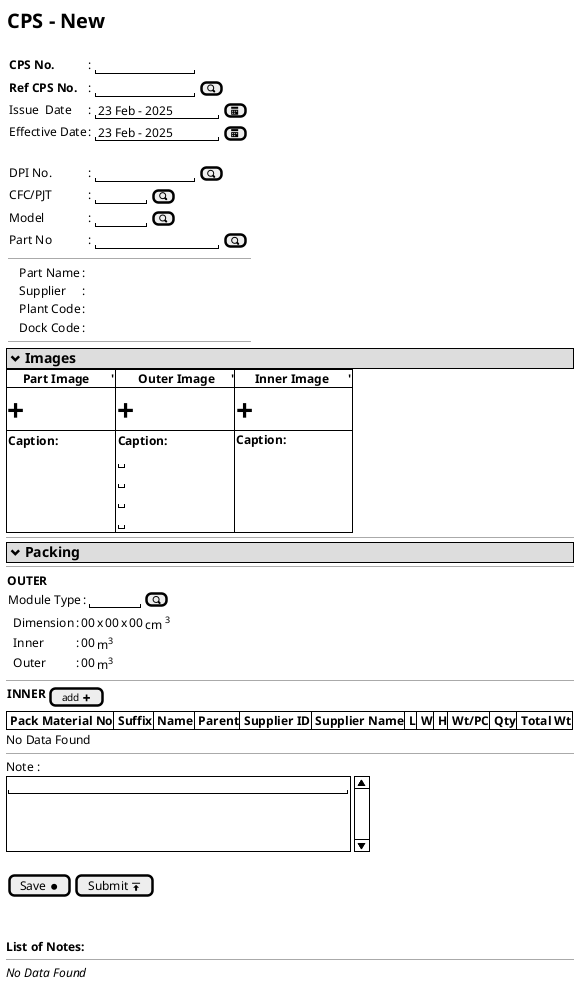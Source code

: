 @startuml
@startsalt
{
  {
    <b><size:20>CPS - New
    .
    {
      {
        <b>CPS No.      |: {|"            " |}
        <b>Ref CPS No.  |: {|"            "| [<&magnifying-glass>]}| *
        Issue  Date     |: {| " 23 Feb - 2025 " | [<&calendar>]|}
        Effective Date  |: {| " 23 Feb - 2025 " | [<&calendar>]|}
        .
        DPI No.        |: {|"            " | [<&magnifying-glass>]}| *
        CFC/PJT        |: {|"      "  | [<&magnifying-glass>]}
        Model          |: {|"      "  | [<&magnifying-glass>]}
        Part No        |: {|"               " | [<&magnifying-glass>]}
      }
      --      
      {
        .|.|Part Name   |: |*
        .|.|Supplier    |: ||*
        .|.|Plant Code  |: ||*
        .|.|Dock Code   |: ||*

      }
      --
    }
  }
  {*
    <b><size:14> <&chevron-bottom> Images
  }
  {#
    |<b>     Part Image       '|<b>       Outer Image     '|<b>      Inner Image      '|*
    |<size:30><b>+                |<size:30><b>+        |<size:30><b>+|*
    |{ 
       <b>Caption: 
       
       
       
    }|{ 
       <b>Caption: 
       ""
       ""
       ""
       ""
    }|*|<b>Caption: |*|*|*|*
  }
  --
  {*
    <b><size:14> <&chevron-bottom> Packing
  }
  --
  {
    <b>OUTER
    { Module Type     |: |"      " | [<&magnifying-glass>] | }*  
    {
      .| Dimension     |: | 00 | x | 00 | x | 00 | cm <sup>3</sup> |*
      .| Inner         |: | 00 | m<sup>3</sup>                      |*
      .| Outer         |: | 00 | m<sup>3</sup>                      |*
    }
  }
  --
  {
    |<b>INNER   | [<size:10>add <&plus>] |*
  }
  {#
    |<b> Pack Material No     |<b> Suffix |<b> Name      |<b> Parent    |<b> Supplier ID |<b> Supplier Name |<b> L  |<b> W  |<b> H  |<b> Wt/PC |<b> Qty |<b> Total Wt |*
  }
  No Data Found
  --
  Note :
  {SI
    "                                          "
    .
    .
    .
  }
  .
  {[Save <&media-record>] | [Submit <&data-transfer-upload>]}
  .
  .
  <b>List of Notes:
  --
  <i>No Data Found 
}
@endsalt
@enduml
